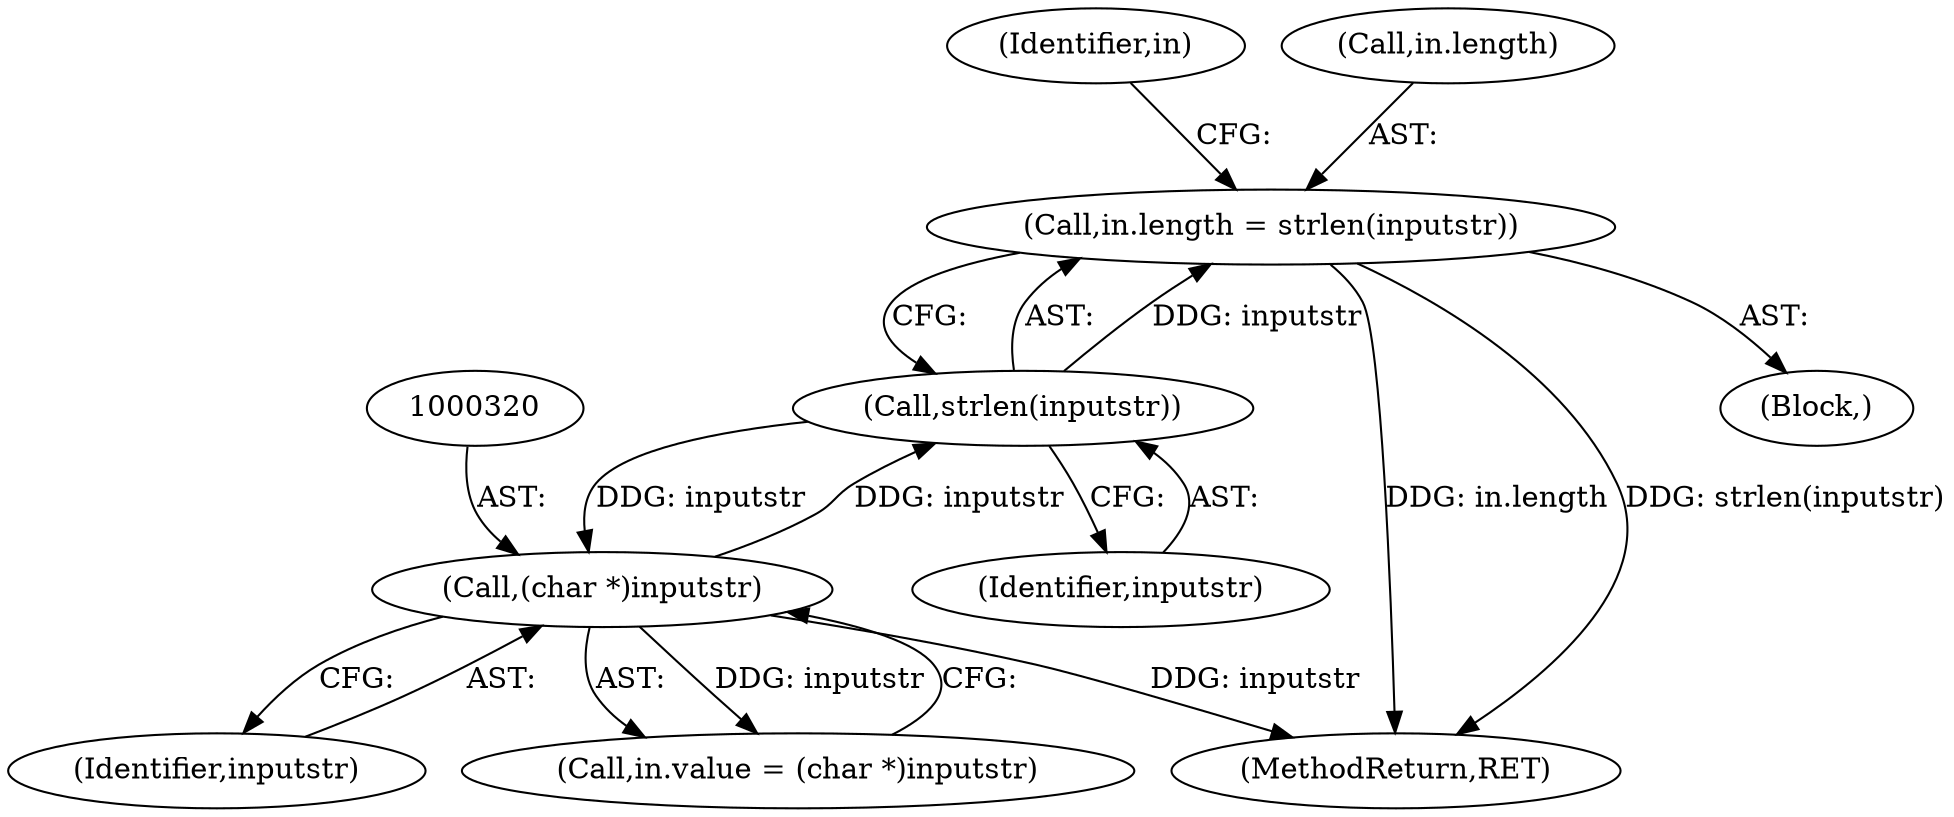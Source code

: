 digraph "0_krb5_82dc33da50338ac84c7b4102dc6513d897d0506a_11@API" {
"1000309" [label="(Call,in.length = strlen(inputstr))"];
"1000313" [label="(Call,strlen(inputstr))"];
"1000319" [label="(Call,(char *)inputstr)"];
"1000317" [label="(Identifier,in)"];
"1000313" [label="(Call,strlen(inputstr))"];
"1000406" [label="(MethodReturn,RET)"];
"1000183" [label="(Block,)"];
"1000321" [label="(Identifier,inputstr)"];
"1000310" [label="(Call,in.length)"];
"1000319" [label="(Call,(char *)inputstr)"];
"1000309" [label="(Call,in.length = strlen(inputstr))"];
"1000314" [label="(Identifier,inputstr)"];
"1000315" [label="(Call,in.value = (char *)inputstr)"];
"1000309" -> "1000183"  [label="AST: "];
"1000309" -> "1000313"  [label="CFG: "];
"1000310" -> "1000309"  [label="AST: "];
"1000313" -> "1000309"  [label="AST: "];
"1000317" -> "1000309"  [label="CFG: "];
"1000309" -> "1000406"  [label="DDG: in.length"];
"1000309" -> "1000406"  [label="DDG: strlen(inputstr)"];
"1000313" -> "1000309"  [label="DDG: inputstr"];
"1000313" -> "1000314"  [label="CFG: "];
"1000314" -> "1000313"  [label="AST: "];
"1000319" -> "1000313"  [label="DDG: inputstr"];
"1000313" -> "1000319"  [label="DDG: inputstr"];
"1000319" -> "1000315"  [label="AST: "];
"1000319" -> "1000321"  [label="CFG: "];
"1000320" -> "1000319"  [label="AST: "];
"1000321" -> "1000319"  [label="AST: "];
"1000315" -> "1000319"  [label="CFG: "];
"1000319" -> "1000406"  [label="DDG: inputstr"];
"1000319" -> "1000315"  [label="DDG: inputstr"];
}
